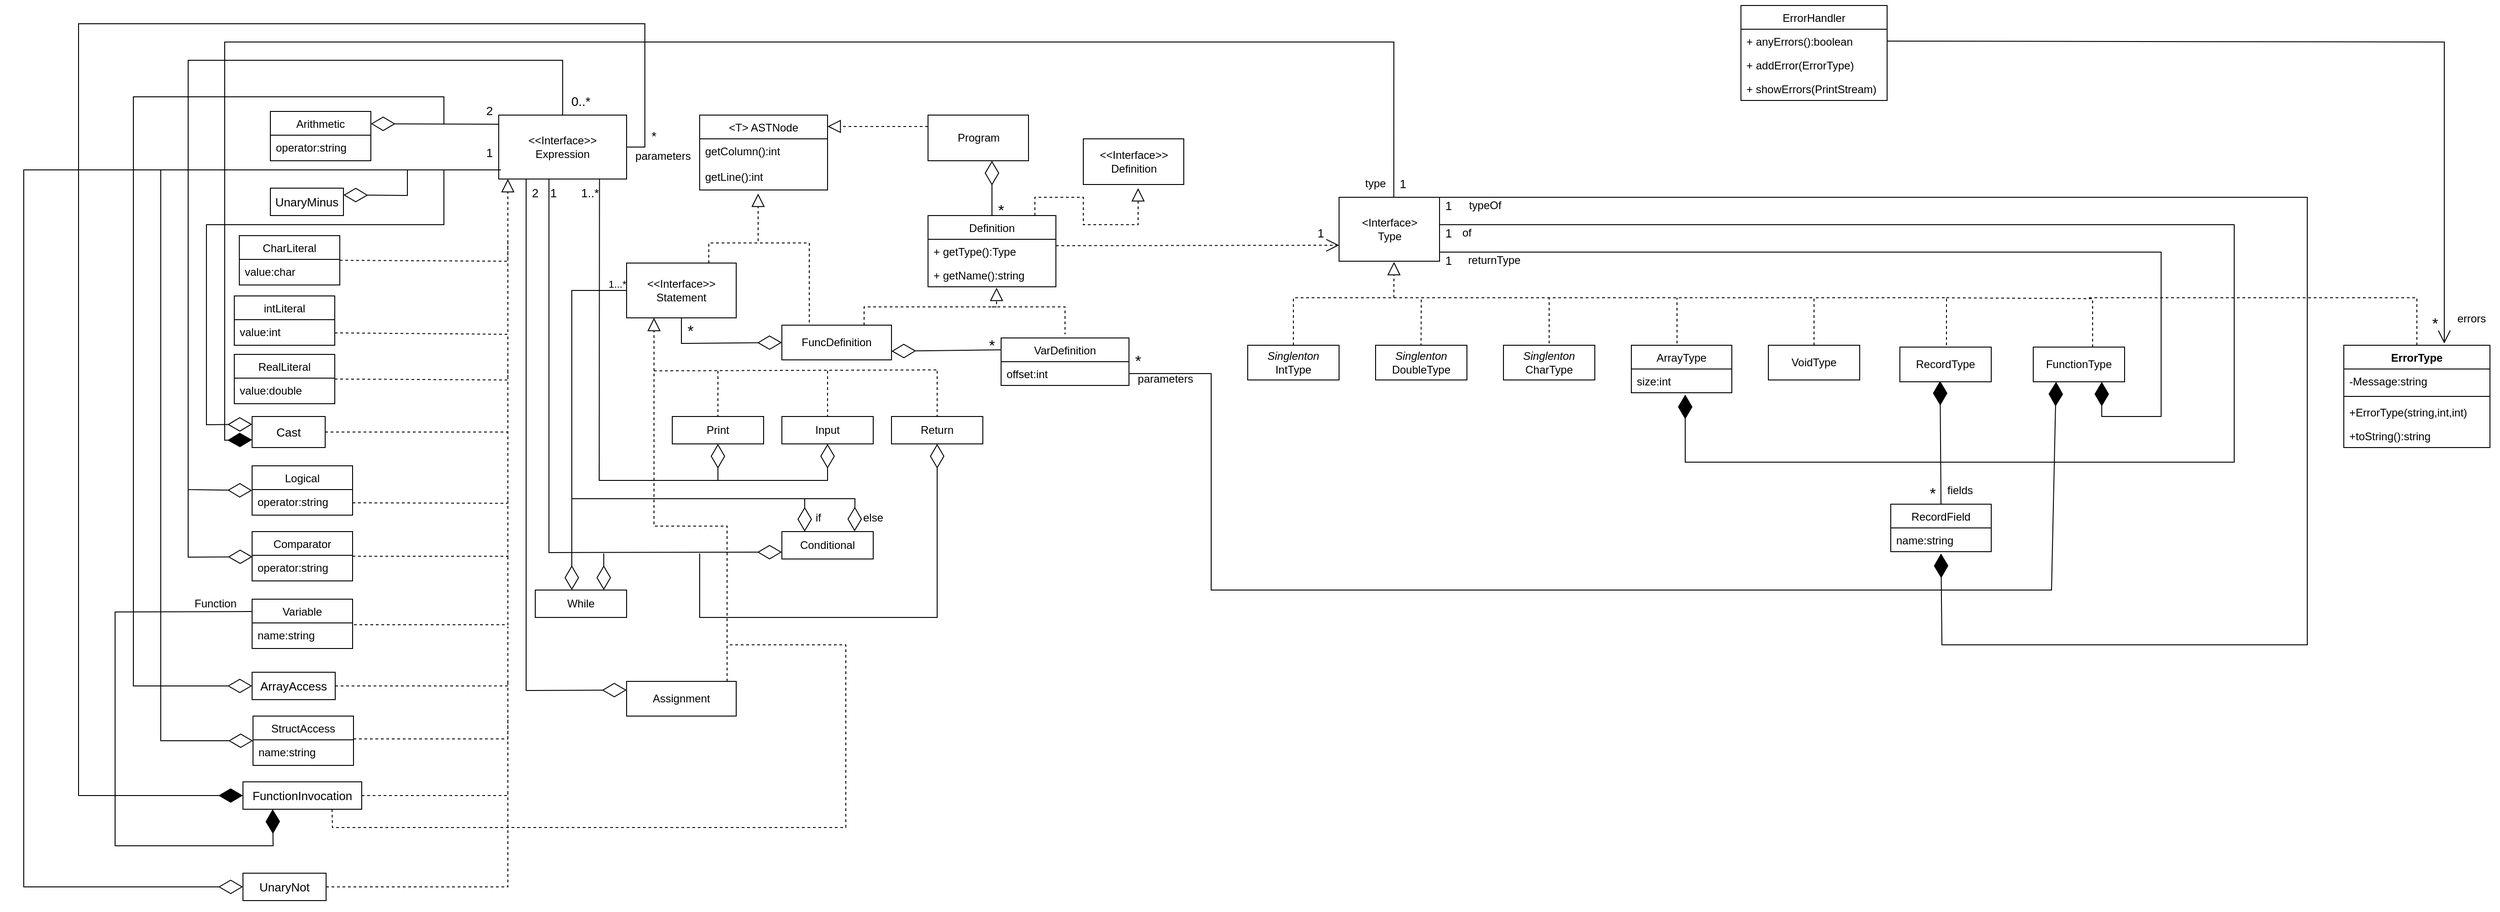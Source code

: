 <mxfile version="21.0.2" type="device"><diagram name="Página-1" id="NYznuCwHWtCbUjqNWpKD"><mxGraphModel dx="1877" dy="1727" grid="1" gridSize="10" guides="1" tooltips="1" connect="1" arrows="1" fold="1" page="1" pageScale="1" pageWidth="827" pageHeight="1169" math="0" shadow="0"><root><mxCell id="0"/><mxCell id="1" parent="0"/><mxCell id="2UWd0R9MiRfLyB3t6blX-1" value="&lt;div&gt;&amp;lt;&amp;lt;Interface&amp;gt;&amp;gt;&lt;/div&gt;&lt;div&gt;Expression&lt;br&gt;&lt;/div&gt;" style="rounded=0;whiteSpace=wrap;html=1;" parent="1" vertex="1"><mxGeometry x="20" y="120" width="140" height="70" as="geometry"/></mxCell><mxCell id="2UWd0R9MiRfLyB3t6blX-8" value="&lt;T&gt; ASTNode" style="swimlane;fontStyle=0;childLayout=stackLayout;horizontal=1;startSize=26;horizontalStack=0;resizeParent=1;resizeParentMax=0;resizeLast=0;collapsible=1;marginBottom=0;" parent="1" vertex="1"><mxGeometry x="240" y="120" width="140" height="82" as="geometry"/></mxCell><mxCell id="2UWd0R9MiRfLyB3t6blX-10" value="getColumn():int&#xA;&#xA;&#xA;" style="text;align=left;verticalAlign=top;spacingLeft=4;spacingRight=4;overflow=hidden;rotatable=0;points=[[0,0.5],[1,0.5]];portConstraint=eastwest;" parent="2UWd0R9MiRfLyB3t6blX-8" vertex="1"><mxGeometry y="26" width="140" height="28" as="geometry"/></mxCell><mxCell id="2UWd0R9MiRfLyB3t6blX-12" value="getLine():int&#xA;&#xA;&#xA;" style="text;align=left;verticalAlign=top;spacingLeft=4;spacingRight=4;overflow=hidden;rotatable=0;points=[[0,0.5],[1,0.5]];portConstraint=eastwest;" parent="2UWd0R9MiRfLyB3t6blX-8" vertex="1"><mxGeometry y="54" width="140" height="28" as="geometry"/></mxCell><mxCell id="2UWd0R9MiRfLyB3t6blX-13" value="Program" style="html=1;" parent="1" vertex="1"><mxGeometry x="490" y="120" width="110" height="50" as="geometry"/></mxCell><mxCell id="2UWd0R9MiRfLyB3t6blX-15" value="" style="endArrow=block;dashed=1;endFill=0;endSize=12;html=1;rounded=0;entryX=1;entryY=0.152;entryDx=0;entryDy=0;exitX=0;exitY=0.25;exitDx=0;exitDy=0;entryPerimeter=0;" parent="1" source="2UWd0R9MiRfLyB3t6blX-13" target="2UWd0R9MiRfLyB3t6blX-8" edge="1"><mxGeometry width="160" relative="1" as="geometry"><mxPoint x="330" y="300" as="sourcePoint"/><mxPoint x="490" y="300" as="targetPoint"/></mxGeometry></mxCell><mxCell id="2UWd0R9MiRfLyB3t6blX-16" value="Definition" style="swimlane;fontStyle=0;childLayout=stackLayout;horizontal=1;startSize=26;horizontalStack=0;resizeParent=1;resizeParentMax=0;resizeLast=0;collapsible=1;marginBottom=0;" parent="1" vertex="1"><mxGeometry x="490" y="230" width="140" height="78" as="geometry"/></mxCell><mxCell id="2UWd0R9MiRfLyB3t6blX-17" value="+ getType():Type" style="text;align=left;verticalAlign=top;spacingLeft=4;spacingRight=4;overflow=hidden;rotatable=0;points=[[0,0.5],[1,0.5]];portConstraint=eastwest;" parent="2UWd0R9MiRfLyB3t6blX-16" vertex="1"><mxGeometry y="26" width="140" height="26" as="geometry"/></mxCell><mxCell id="2UWd0R9MiRfLyB3t6blX-18" value="+ getName():string" style="text;align=left;verticalAlign=top;spacingLeft=4;spacingRight=4;overflow=hidden;rotatable=0;points=[[0,0.5],[1,0.5]];portConstraint=eastwest;" parent="2UWd0R9MiRfLyB3t6blX-16" vertex="1"><mxGeometry y="52" width="140" height="26" as="geometry"/></mxCell><mxCell id="2UWd0R9MiRfLyB3t6blX-20" value="&amp;lt;Interface&amp;gt;&lt;br&gt;Type" style="html=1;" parent="1" vertex="1"><mxGeometry x="940" y="210" width="110" height="70" as="geometry"/></mxCell><mxCell id="2UWd0R9MiRfLyB3t6blX-22" value="" style="endArrow=diamondThin;endFill=0;endSize=24;html=1;rounded=0;exitX=0.5;exitY=0;exitDx=0;exitDy=0;" parent="1" source="2UWd0R9MiRfLyB3t6blX-16" edge="1"><mxGeometry width="160" relative="1" as="geometry"><mxPoint x="330" y="300" as="sourcePoint"/><mxPoint x="560" y="170" as="targetPoint"/></mxGeometry></mxCell><mxCell id="2UWd0R9MiRfLyB3t6blX-23" value="*" style="text;html=1;strokeColor=none;fillColor=none;align=center;verticalAlign=middle;whiteSpace=wrap;rounded=0;fontSize=17;" parent="1" vertex="1"><mxGeometry x="540" y="210" width="60" height="30" as="geometry"/></mxCell><mxCell id="2UWd0R9MiRfLyB3t6blX-24" value="" style="endArrow=open;endSize=12;dashed=1;html=1;rounded=0;fontSize=17;entryX=0;entryY=0.75;entryDx=0;entryDy=0;" parent="1" target="2UWd0R9MiRfLyB3t6blX-20" edge="1"><mxGeometry width="160" relative="1" as="geometry"><mxPoint x="630" y="263" as="sourcePoint"/><mxPoint x="490" y="300" as="targetPoint"/></mxGeometry></mxCell><mxCell id="2UWd0R9MiRfLyB3t6blX-25" value="&lt;font style=&quot;font-size: 13px;&quot;&gt;1&lt;/font&gt;" style="text;html=1;strokeColor=none;fillColor=none;align=center;verticalAlign=middle;whiteSpace=wrap;rounded=0;fontSize=17;" parent="1" vertex="1"><mxGeometry x="890" y="234" width="60" height="30" as="geometry"/></mxCell><mxCell id="2UWd0R9MiRfLyB3t6blX-26" value="&lt;div&gt;&amp;lt;&amp;lt;Interface&amp;gt;&amp;gt;&lt;/div&gt;&lt;div&gt;Statement&lt;br&gt;&lt;/div&gt;" style="rounded=0;whiteSpace=wrap;html=1;" parent="1" vertex="1"><mxGeometry x="160" y="282" width="120" height="60" as="geometry"/></mxCell><mxCell id="2UWd0R9MiRfLyB3t6blX-27" value="FuncDefinition" style="rounded=0;whiteSpace=wrap;html=1;" parent="1" vertex="1"><mxGeometry x="330" y="350" width="120" height="38" as="geometry"/></mxCell><mxCell id="2UWd0R9MiRfLyB3t6blX-28" value="" style="endArrow=block;dashed=1;endFill=0;endSize=12;html=1;rounded=0;entryX=0.457;entryY=1.143;entryDx=0;entryDy=0;entryPerimeter=0;exitX=0.75;exitY=0;exitDx=0;exitDy=0;" parent="1" source="2UWd0R9MiRfLyB3t6blX-26" target="2UWd0R9MiRfLyB3t6blX-12" edge="1"><mxGeometry width="160" relative="1" as="geometry"><mxPoint x="304" y="260" as="sourcePoint"/><mxPoint x="390" y="142.464" as="targetPoint"/><Array as="points"><mxPoint x="250" y="260"/><mxPoint x="304" y="260"/></Array></mxGeometry></mxCell><mxCell id="2UWd0R9MiRfLyB3t6blX-30" value="" style="endArrow=none;dashed=1;html=1;rounded=0;fontSize=13;entryX=0.25;entryY=0;entryDx=0;entryDy=0;" parent="1" target="2UWd0R9MiRfLyB3t6blX-27" edge="1"><mxGeometry width="50" height="50" relative="1" as="geometry"><mxPoint x="300" y="260" as="sourcePoint"/><mxPoint x="440" y="270" as="targetPoint"/><Array as="points"><mxPoint x="360" y="260"/></Array></mxGeometry></mxCell><mxCell id="2UWd0R9MiRfLyB3t6blX-32" value="" style="endArrow=diamondThin;endFill=0;endSize=24;html=1;rounded=0;fontSize=13;entryX=0;entryY=0.5;entryDx=0;entryDy=0;exitX=0.5;exitY=1;exitDx=0;exitDy=0;" parent="1" source="2UWd0R9MiRfLyB3t6blX-26" target="2UWd0R9MiRfLyB3t6blX-27" edge="1"><mxGeometry width="160" relative="1" as="geometry"><mxPoint x="330" y="300" as="sourcePoint"/><mxPoint x="490" y="300" as="targetPoint"/><Array as="points"><mxPoint x="220" y="370"/></Array></mxGeometry></mxCell><mxCell id="2UWd0R9MiRfLyB3t6blX-33" value="*" style="text;html=1;strokeColor=none;fillColor=none;align=center;verticalAlign=middle;whiteSpace=wrap;rounded=0;fontSize=17;" parent="1" vertex="1"><mxGeometry x="200" y="342" width="60" height="30" as="geometry"/></mxCell><mxCell id="2UWd0R9MiRfLyB3t6blX-35" value="" style="endArrow=block;dashed=1;endFill=0;endSize=12;html=1;rounded=0;fontSize=13;exitX=0.75;exitY=0;exitDx=0;exitDy=0;entryX=0.536;entryY=1.038;entryDx=0;entryDy=0;entryPerimeter=0;" parent="1" source="2UWd0R9MiRfLyB3t6blX-27" target="2UWd0R9MiRfLyB3t6blX-18" edge="1"><mxGeometry width="160" relative="1" as="geometry"><mxPoint x="330" y="300" as="sourcePoint"/><mxPoint x="550" y="320" as="targetPoint"/><Array as="points"><mxPoint x="420" y="330"/><mxPoint x="565" y="330"/></Array></mxGeometry></mxCell><mxCell id="2UWd0R9MiRfLyB3t6blX-40" value="" style="endArrow=none;dashed=1;html=1;rounded=0;fontSize=13;entryX=0.5;entryY=0;entryDx=0;entryDy=0;" parent="1" edge="1"><mxGeometry width="50" height="50" relative="1" as="geometry"><mxPoint x="560" y="330" as="sourcePoint"/><mxPoint x="640" y="360" as="targetPoint"/><Array as="points"><mxPoint x="640" y="330"/></Array></mxGeometry></mxCell><mxCell id="2UWd0R9MiRfLyB3t6blX-41" value="&lt;div&gt;Assignment&lt;/div&gt;" style="rounded=0;whiteSpace=wrap;html=1;" parent="1" vertex="1"><mxGeometry x="160" y="740" width="120" height="38" as="geometry"/></mxCell><mxCell id="2UWd0R9MiRfLyB3t6blX-42" value="" style="endArrow=diamondThin;endFill=0;endSize=24;html=1;rounded=0;fontSize=13;entryX=0;entryY=0.25;entryDx=0;entryDy=0;exitX=0;exitY=0;exitDx=0;exitDy=0;" parent="1" source="nMUlGTiB2CHpz4Iuv25U-42" target="2UWd0R9MiRfLyB3t6blX-41" edge="1"><mxGeometry width="160" relative="1" as="geometry"><mxPoint x="230" y="352" as="sourcePoint"/><mxPoint x="340" y="379" as="targetPoint"/><Array as="points"><mxPoint x="50" y="750"/></Array></mxGeometry></mxCell><mxCell id="2UWd0R9MiRfLyB3t6blX-44" value="2" style="text;html=1;strokeColor=none;fillColor=none;align=center;verticalAlign=middle;whiteSpace=wrap;rounded=0;fontSize=13;" parent="1" vertex="1"><mxGeometry x="30" y="190" width="60" height="30" as="geometry"/></mxCell><mxCell id="2UWd0R9MiRfLyB3t6blX-45" value="" style="endArrow=block;dashed=1;endFill=0;endSize=12;html=1;rounded=0;fontSize=13;entryX=0.25;entryY=1;entryDx=0;entryDy=0;" parent="1" target="2UWd0R9MiRfLyB3t6blX-26" edge="1"><mxGeometry width="160" relative="1" as="geometry"><mxPoint x="270" y="740" as="sourcePoint"/><mxPoint x="490" y="300" as="targetPoint"/><Array as="points"><mxPoint x="270" y="680"/><mxPoint x="270" y="570"/><mxPoint x="190" y="570"/></Array></mxGeometry></mxCell><mxCell id="2UWd0R9MiRfLyB3t6blX-46" value="" style="endArrow=none;dashed=1;html=1;rounded=0;fontSize=13;" parent="1" edge="1"><mxGeometry width="50" height="50" relative="1" as="geometry"><mxPoint x="190" y="400" as="sourcePoint"/><mxPoint x="500" y="399" as="targetPoint"/></mxGeometry></mxCell><mxCell id="2UWd0R9MiRfLyB3t6blX-47" value="UnaryMinus" style="rounded=0;whiteSpace=wrap;html=1;fontSize=13;" parent="1" vertex="1"><mxGeometry x="-230" y="200" width="80" height="30" as="geometry"/></mxCell><mxCell id="2UWd0R9MiRfLyB3t6blX-48" value="Cast" style="rounded=0;whiteSpace=wrap;html=1;fontSize=13;" parent="1" vertex="1"><mxGeometry x="-250" y="450" width="80" height="34" as="geometry"/></mxCell><mxCell id="2UWd0R9MiRfLyB3t6blX-59" value="Arithmetic" style="swimlane;fontStyle=0;childLayout=stackLayout;horizontal=1;startSize=26;horizontalStack=0;resizeParent=1;resizeParentMax=0;resizeLast=0;collapsible=1;marginBottom=0;" parent="1" vertex="1"><mxGeometry x="-230" y="116" width="110" height="54" as="geometry"/></mxCell><mxCell id="2UWd0R9MiRfLyB3t6blX-60" value="operator:string" style="text;align=left;verticalAlign=top;spacingLeft=4;spacingRight=4;overflow=hidden;rotatable=0;points=[[0,0.5],[1,0.5]];portConstraint=eastwest;" parent="2UWd0R9MiRfLyB3t6blX-59" vertex="1"><mxGeometry y="26" width="110" height="28" as="geometry"/></mxCell><mxCell id="2UWd0R9MiRfLyB3t6blX-62" value="" style="endArrow=diamondThin;endFill=0;endSize=24;html=1;rounded=0;fontSize=13;entryX=1;entryY=0.25;entryDx=0;entryDy=0;" parent="1" target="2UWd0R9MiRfLyB3t6blX-59" edge="1"><mxGeometry width="160" relative="1" as="geometry"><mxPoint x="20" y="130" as="sourcePoint"/><mxPoint x="-100" y="130" as="targetPoint"/></mxGeometry></mxCell><mxCell id="2UWd0R9MiRfLyB3t6blX-63" value="2" style="text;html=1;strokeColor=none;fillColor=none;align=center;verticalAlign=middle;whiteSpace=wrap;rounded=0;fontSize=13;" parent="1" vertex="1"><mxGeometry x="-20" y="100" width="60" height="30" as="geometry"/></mxCell><mxCell id="2UWd0R9MiRfLyB3t6blX-64" value="" style="endArrow=diamondThin;endFill=0;endSize=24;html=1;rounded=0;fontSize=13;entryX=1;entryY=0.25;entryDx=0;entryDy=0;exitX=0.017;exitY=0.857;exitDx=0;exitDy=0;exitPerimeter=0;" parent="1" source="2UWd0R9MiRfLyB3t6blX-1" target="2UWd0R9MiRfLyB3t6blX-47" edge="1"><mxGeometry width="160" relative="1" as="geometry"><mxPoint x="20" y="170" as="sourcePoint"/><mxPoint x="-140" y="190" as="targetPoint"/><Array as="points"><mxPoint x="-30" y="180"/><mxPoint x="-80" y="180"/><mxPoint x="-80" y="208"/></Array></mxGeometry></mxCell><mxCell id="2UWd0R9MiRfLyB3t6blX-65" value="1" style="text;html=1;strokeColor=none;fillColor=none;align=center;verticalAlign=middle;whiteSpace=wrap;rounded=0;fontSize=13;" parent="1" vertex="1"><mxGeometry x="-20" y="146" width="60" height="30" as="geometry"/></mxCell><mxCell id="2UWd0R9MiRfLyB3t6blX-71" value="" style="endArrow=block;dashed=1;endFill=0;endSize=12;html=1;rounded=0;fontSize=13;entryX=0;entryY=0;entryDx=0;entryDy=0;exitX=1;exitY=0.5;exitDx=0;exitDy=0;" parent="1" source="V8tE0jP70gdgCO8X672E-8" target="2UWd0R9MiRfLyB3t6blX-44" edge="1"><mxGeometry width="160" relative="1" as="geometry"><mxPoint x="-155" y="261.5" as="sourcePoint"/><mxPoint x="240" y="340" as="targetPoint"/><Array as="points"><mxPoint x="30" y="280"/></Array></mxGeometry></mxCell><mxCell id="2UWd0R9MiRfLyB3t6blX-72" value="" style="endArrow=none;dashed=1;html=1;rounded=0;fontSize=13;" parent="1" source="V8tE0jP70gdgCO8X672E-11" edge="1"><mxGeometry width="50" height="50" relative="1" as="geometry"><mxPoint x="-154" y="323" as="sourcePoint"/><mxPoint x="30" y="260" as="targetPoint"/><Array as="points"><mxPoint x="30" y="360"/></Array></mxGeometry></mxCell><mxCell id="2UWd0R9MiRfLyB3t6blX-73" value="" style="endArrow=none;dashed=1;html=1;rounded=0;fontSize=13;exitX=1;exitY=0.5;exitDx=0;exitDy=0;" parent="1" source="V8tE0jP70gdgCO8X672E-12" edge="1"><mxGeometry width="50" height="50" relative="1" as="geometry"><mxPoint x="-150" y="375" as="sourcePoint"/><mxPoint x="30" y="360" as="targetPoint"/><Array as="points"><mxPoint x="30" y="410"/></Array></mxGeometry></mxCell><mxCell id="2UWd0R9MiRfLyB3t6blX-74" value="" style="endArrow=none;dashed=1;html=1;rounded=0;fontSize=13;exitX=1;exitY=0.5;exitDx=0;exitDy=0;" parent="1" source="2UWd0R9MiRfLyB3t6blX-48" edge="1"><mxGeometry width="50" height="50" relative="1" as="geometry"><mxPoint x="-135" y="343" as="sourcePoint"/><mxPoint x="30" y="400" as="targetPoint"/><Array as="points"><mxPoint x="30" y="467"/></Array></mxGeometry></mxCell><mxCell id="5au-OSd6G3MzPt95XfjI-12" value="" style="endArrow=none;dashed=1;html=1;rounded=0;fontSize=13;exitX=1;exitY=0.5;exitDx=0;exitDy=0;" parent="1" source="nMUlGTiB2CHpz4Iuv25U-9" edge="1"><mxGeometry width="50" height="50" relative="1" as="geometry"><mxPoint x="-149" y="525" as="sourcePoint"/><mxPoint x="30" y="540" as="targetPoint"/><Array as="points"><mxPoint x="30" y="603"/></Array></mxGeometry></mxCell><mxCell id="5au-OSd6G3MzPt95XfjI-16" value="" style="endArrow=block;dashed=1;endFill=0;endSize=12;html=1;rounded=0;entryX=0.547;entryY=1.011;entryDx=0;entryDy=0;exitX=0.5;exitY=0;exitDx=0;exitDy=0;entryPerimeter=0;" parent="1" target="2UWd0R9MiRfLyB3t6blX-20" edge="1"><mxGeometry width="160" relative="1" as="geometry"><mxPoint x="890" y="372" as="sourcePoint"/><mxPoint x="1140" y="370" as="targetPoint"/><Array as="points"><mxPoint x="890" y="320"/><mxPoint x="1000" y="320"/></Array></mxGeometry></mxCell><mxCell id="5au-OSd6G3MzPt95XfjI-17" value="" style="endArrow=none;dashed=1;html=1;rounded=0;exitX=0.452;exitY=0.018;exitDx=0;exitDy=0;exitPerimeter=0;" parent="1" edge="1"><mxGeometry width="50" height="50" relative="1" as="geometry"><mxPoint x="1029.72" y="372.936" as="sourcePoint"/><mxPoint x="1030" y="320" as="targetPoint"/></mxGeometry></mxCell><mxCell id="5au-OSd6G3MzPt95XfjI-19" value="" style="endArrow=none;dashed=1;html=1;rounded=0;" parent="1" edge="1"><mxGeometry width="50" height="50" relative="1" as="geometry"><mxPoint x="1000" y="320" as="sourcePoint"/><mxPoint x="1330" y="320" as="targetPoint"/></mxGeometry></mxCell><mxCell id="5au-OSd6G3MzPt95XfjI-20" value="" style="endArrow=none;dashed=1;html=1;rounded=0;" parent="1" edge="1"><mxGeometry width="50" height="50" relative="1" as="geometry"><mxPoint x="1170" y="370" as="sourcePoint"/><mxPoint x="1170" y="320" as="targetPoint"/></mxGeometry></mxCell><mxCell id="5au-OSd6G3MzPt95XfjI-21" value="" style="endArrow=none;dashed=1;html=1;rounded=0;" parent="1" edge="1"><mxGeometry width="50" height="50" relative="1" as="geometry"><mxPoint x="1310" y="370" as="sourcePoint"/><mxPoint x="1310" y="320" as="targetPoint"/></mxGeometry></mxCell><mxCell id="5au-OSd6G3MzPt95XfjI-22" value="ArrayType" style="swimlane;fontStyle=0;childLayout=stackLayout;horizontal=1;startSize=26;fillColor=none;horizontalStack=0;resizeParent=1;resizeParentMax=0;resizeLast=0;collapsible=1;marginBottom=0;" parent="1" vertex="1"><mxGeometry x="1260" y="372" width="110" height="52" as="geometry"/></mxCell><mxCell id="5au-OSd6G3MzPt95XfjI-23" value="size:int" style="text;strokeColor=none;fillColor=none;align=left;verticalAlign=top;spacingLeft=4;spacingRight=4;overflow=hidden;rotatable=0;points=[[0,0.5],[1,0.5]];portConstraint=eastwest;" parent="5au-OSd6G3MzPt95XfjI-22" vertex="1"><mxGeometry y="26" width="110" height="26" as="geometry"/></mxCell><mxCell id="5au-OSd6G3MzPt95XfjI-26" value="Conditional" style="rounded=0;whiteSpace=wrap;html=1;" parent="1" vertex="1"><mxGeometry x="330" y="576" width="100" height="30" as="geometry"/></mxCell><mxCell id="5au-OSd6G3MzPt95XfjI-28" value="Input" style="rounded=0;whiteSpace=wrap;html=1;" parent="1" vertex="1"><mxGeometry x="330" y="450" width="100" height="30" as="geometry"/></mxCell><mxCell id="5au-OSd6G3MzPt95XfjI-30" value="While" style="rounded=0;whiteSpace=wrap;html=1;" parent="1" vertex="1"><mxGeometry x="60" y="640" width="100" height="30" as="geometry"/></mxCell><mxCell id="5au-OSd6G3MzPt95XfjI-31" value="Return" style="rounded=0;whiteSpace=wrap;html=1;" parent="1" vertex="1"><mxGeometry x="450" y="450" width="100" height="30" as="geometry"/></mxCell><mxCell id="5au-OSd6G3MzPt95XfjI-33" value="" style="endArrow=none;dashed=1;html=1;rounded=0;entryX=0.5;entryY=0;entryDx=0;entryDy=0;" parent="1" target="5au-OSd6G3MzPt95XfjI-41" edge="1"><mxGeometry width="50" height="50" relative="1" as="geometry"><mxPoint x="260" y="400" as="sourcePoint"/><mxPoint x="250" y="410" as="targetPoint"/></mxGeometry></mxCell><mxCell id="5au-OSd6G3MzPt95XfjI-34" value="" style="endArrow=none;dashed=1;html=1;rounded=0;" parent="1" target="5au-OSd6G3MzPt95XfjI-28" edge="1"><mxGeometry width="50" height="50" relative="1" as="geometry"><mxPoint x="380" y="400" as="sourcePoint"/><mxPoint x="390" y="450" as="targetPoint"/></mxGeometry></mxCell><mxCell id="5au-OSd6G3MzPt95XfjI-38" value="" style="endArrow=none;dashed=1;html=1;rounded=0;entryX=0.5;entryY=0;entryDx=0;entryDy=0;" parent="1" target="5au-OSd6G3MzPt95XfjI-31" edge="1"><mxGeometry width="50" height="50" relative="1" as="geometry"><mxPoint x="500" y="400" as="sourcePoint"/><mxPoint x="320" y="550" as="targetPoint"/></mxGeometry></mxCell><mxCell id="5au-OSd6G3MzPt95XfjI-41" value="Print" style="rounded=0;whiteSpace=wrap;html=1;" parent="1" vertex="1"><mxGeometry x="210" y="450" width="100" height="30" as="geometry"/></mxCell><mxCell id="5au-OSd6G3MzPt95XfjI-42" value="" style="endArrow=diamondThin;endFill=0;endSize=24;html=1;rounded=0;entryX=0.4;entryY=0;entryDx=0;entryDy=0;exitX=0;exitY=0.5;exitDx=0;exitDy=0;entryPerimeter=0;" parent="1" source="2UWd0R9MiRfLyB3t6blX-26" target="5au-OSd6G3MzPt95XfjI-30" edge="1"><mxGeometry width="160" relative="1" as="geometry"><mxPoint x="100" y="330" as="sourcePoint"/><mxPoint x="470" y="550" as="targetPoint"/><Array as="points"><mxPoint x="100" y="312"/></Array></mxGeometry></mxCell><mxCell id="5au-OSd6G3MzPt95XfjI-44" value="" style="endArrow=diamondThin;endFill=0;endSize=24;html=1;rounded=0;entryX=0.25;entryY=0;entryDx=0;entryDy=0;" parent="1" target="5au-OSd6G3MzPt95XfjI-26" edge="1"><mxGeometry width="160" relative="1" as="geometry"><mxPoint x="100" y="576" as="sourcePoint"/><mxPoint x="470" y="490" as="targetPoint"/><Array as="points"><mxPoint x="100" y="540"/><mxPoint x="355" y="540"/></Array></mxGeometry></mxCell><mxCell id="5au-OSd6G3MzPt95XfjI-45" value="1...*" style="text;html=1;strokeColor=none;fillColor=none;align=center;verticalAlign=middle;whiteSpace=wrap;rounded=0;fontSize=11;" parent="1" vertex="1"><mxGeometry x="120" y="290" width="60" height="30" as="geometry"/></mxCell><mxCell id="nMUlGTiB2CHpz4Iuv25U-2" value="Variable" style="swimlane;fontStyle=0;childLayout=stackLayout;horizontal=1;startSize=26;horizontalStack=0;resizeParent=1;resizeParentMax=0;resizeLast=0;collapsible=1;marginBottom=0;" parent="1" vertex="1"><mxGeometry x="-250" y="650" width="110" height="54" as="geometry"/></mxCell><mxCell id="nMUlGTiB2CHpz4Iuv25U-3" value="name:string" style="text;align=left;verticalAlign=top;spacingLeft=4;spacingRight=4;overflow=hidden;rotatable=0;points=[[0,0.5],[1,0.5]];portConstraint=eastwest;" parent="nMUlGTiB2CHpz4Iuv25U-2" vertex="1"><mxGeometry y="26" width="110" height="28" as="geometry"/></mxCell><mxCell id="nMUlGTiB2CHpz4Iuv25U-5" value="" style="endArrow=none;dashed=1;html=1;rounded=0;fontSize=13;exitX=1.014;exitY=0.071;exitDx=0;exitDy=0;exitPerimeter=0;" parent="1" source="nMUlGTiB2CHpz4Iuv25U-3" edge="1"><mxGeometry width="50" height="50" relative="1" as="geometry"><mxPoint x="-139" y="535" as="sourcePoint"/><mxPoint x="30" y="600" as="targetPoint"/><Array as="points"><mxPoint x="30" y="678"/></Array></mxGeometry></mxCell><mxCell id="nMUlGTiB2CHpz4Iuv25U-8" value="ArrayAccess" style="rounded=0;whiteSpace=wrap;html=1;fontSize=13;" parent="1" vertex="1"><mxGeometry x="-250" y="730" width="91" height="30" as="geometry"/></mxCell><mxCell id="nMUlGTiB2CHpz4Iuv25U-9" value="Comparator" style="swimlane;fontStyle=0;childLayout=stackLayout;horizontal=1;startSize=26;horizontalStack=0;resizeParent=1;resizeParentMax=0;resizeLast=0;collapsible=1;marginBottom=0;" parent="1" vertex="1"><mxGeometry x="-250" y="576" width="110" height="54" as="geometry"/></mxCell><mxCell id="nMUlGTiB2CHpz4Iuv25U-10" value="operator:string" style="text;align=left;verticalAlign=top;spacingLeft=4;spacingRight=4;overflow=hidden;rotatable=0;points=[[0,0.5],[1,0.5]];portConstraint=eastwest;" parent="nMUlGTiB2CHpz4Iuv25U-9" vertex="1"><mxGeometry y="26" width="110" height="28" as="geometry"/></mxCell><mxCell id="nMUlGTiB2CHpz4Iuv25U-11" value="Logical" style="swimlane;fontStyle=0;childLayout=stackLayout;horizontal=1;startSize=26;horizontalStack=0;resizeParent=1;resizeParentMax=0;resizeLast=0;collapsible=1;marginBottom=0;" parent="1" vertex="1"><mxGeometry x="-250" y="504" width="110" height="54" as="geometry"/></mxCell><mxCell id="nMUlGTiB2CHpz4Iuv25U-12" value="operator:string" style="text;align=left;verticalAlign=top;spacingLeft=4;spacingRight=4;overflow=hidden;rotatable=0;points=[[0,0.5],[1,0.5]];portConstraint=eastwest;" parent="nMUlGTiB2CHpz4Iuv25U-11" vertex="1"><mxGeometry y="26" width="110" height="28" as="geometry"/></mxCell><mxCell id="nMUlGTiB2CHpz4Iuv25U-15" value="0..*" style="text;html=1;strokeColor=none;fillColor=none;align=center;verticalAlign=middle;whiteSpace=wrap;rounded=0;fontSize=14;" parent="1" vertex="1"><mxGeometry x="80" y="90" width="60" height="30" as="geometry"/></mxCell><mxCell id="nMUlGTiB2CHpz4Iuv25U-18" value="" style="endArrow=diamondThin;endFill=0;endSize=24;html=1;rounded=0;fontSize=14;entryX=0;entryY=0.5;entryDx=0;entryDy=0;" parent="1" target="nMUlGTiB2CHpz4Iuv25U-8" edge="1"><mxGeometry width="160" relative="1" as="geometry"><mxPoint x="-40" y="130" as="sourcePoint"/><mxPoint x="310" y="390" as="targetPoint"/><Array as="points"><mxPoint x="-40" y="100"/><mxPoint x="-380" y="100"/><mxPoint x="-380" y="745"/></Array></mxGeometry></mxCell><mxCell id="nMUlGTiB2CHpz4Iuv25U-19" value="StructAccess" style="swimlane;fontStyle=0;childLayout=stackLayout;horizontal=1;startSize=26;horizontalStack=0;resizeParent=1;resizeParentMax=0;resizeLast=0;collapsible=1;marginBottom=0;" parent="1" vertex="1"><mxGeometry x="-249" y="778" width="110" height="54" as="geometry"/></mxCell><mxCell id="nMUlGTiB2CHpz4Iuv25U-20" value="name:string" style="text;align=left;verticalAlign=top;spacingLeft=4;spacingRight=4;overflow=hidden;rotatable=0;points=[[0,0.5],[1,0.5]];portConstraint=eastwest;" parent="nMUlGTiB2CHpz4Iuv25U-19" vertex="1"><mxGeometry y="26" width="110" height="28" as="geometry"/></mxCell><mxCell id="nMUlGTiB2CHpz4Iuv25U-21" value="" style="endArrow=diamondThin;endFill=0;endSize=24;html=1;rounded=0;fontSize=14;entryX=0;entryY=0.5;entryDx=0;entryDy=0;" parent="1" target="nMUlGTiB2CHpz4Iuv25U-19" edge="1"><mxGeometry width="160" relative="1" as="geometry"><mxPoint x="-80" y="180" as="sourcePoint"/><mxPoint x="310" y="390" as="targetPoint"/><Array as="points"><mxPoint x="-350" y="180"/><mxPoint x="-350" y="805"/></Array></mxGeometry></mxCell><mxCell id="nMUlGTiB2CHpz4Iuv25U-23" value="" style="endArrow=none;dashed=1;html=1;rounded=0;fontSize=14;exitX=1;exitY=0.5;exitDx=0;exitDy=0;" parent="1" source="nMUlGTiB2CHpz4Iuv25U-8" edge="1"><mxGeometry width="50" height="50" relative="1" as="geometry"><mxPoint x="210" y="410" as="sourcePoint"/><mxPoint x="30" y="680" as="targetPoint"/><Array as="points"><mxPoint x="30" y="745"/></Array></mxGeometry></mxCell><mxCell id="nMUlGTiB2CHpz4Iuv25U-24" value="" style="endArrow=none;dashed=1;html=1;rounded=0;fontSize=14;exitX=1;exitY=-0.036;exitDx=0;exitDy=0;exitPerimeter=0;" parent="1" source="nMUlGTiB2CHpz4Iuv25U-20" edge="1"><mxGeometry width="50" height="50" relative="1" as="geometry"><mxPoint x="210" y="410" as="sourcePoint"/><mxPoint x="30" y="740" as="targetPoint"/><Array as="points"><mxPoint x="30" y="803"/></Array></mxGeometry></mxCell><mxCell id="nMUlGTiB2CHpz4Iuv25U-26" value="FunctionInvocation" style="rounded=0;whiteSpace=wrap;html=1;fontSize=13;" parent="1" vertex="1"><mxGeometry x="-260" y="850" width="130" height="30" as="geometry"/></mxCell><mxCell id="nMUlGTiB2CHpz4Iuv25U-27" value="" style="endArrow=diamondThin;endFill=1;endSize=24;html=1;rounded=0;fontSize=14;entryX=0;entryY=0.5;entryDx=0;entryDy=0;exitX=1;exitY=0.5;exitDx=0;exitDy=0;" parent="1" source="2UWd0R9MiRfLyB3t6blX-1" target="nMUlGTiB2CHpz4Iuv25U-26" edge="1"><mxGeometry width="160" relative="1" as="geometry"><mxPoint x="150" y="640" as="sourcePoint"/><mxPoint x="310" y="640" as="targetPoint"/><Array as="points"><mxPoint x="180" y="155"/><mxPoint x="180" y="20"/><mxPoint x="-440" y="20"/><mxPoint x="-440" y="865"/></Array></mxGeometry></mxCell><mxCell id="nMUlGTiB2CHpz4Iuv25U-28" value="" style="endArrow=diamondThin;endFill=1;endSize=24;html=1;rounded=0;fontSize=14;entryX=0.25;entryY=1;entryDx=0;entryDy=0;exitX=0;exitY=0.25;exitDx=0;exitDy=0;" parent="1" source="nMUlGTiB2CHpz4Iuv25U-2" target="nMUlGTiB2CHpz4Iuv25U-26" edge="1"><mxGeometry width="160" relative="1" as="geometry"><mxPoint x="150" y="520" as="sourcePoint"/><mxPoint x="310" y="520" as="targetPoint"/><Array as="points"><mxPoint x="-400" y="664"/><mxPoint x="-400" y="920"/><mxPoint x="-227" y="920"/></Array></mxGeometry></mxCell><mxCell id="nMUlGTiB2CHpz4Iuv25U-29" value="Function" style="text;html=1;strokeColor=none;fillColor=none;align=center;verticalAlign=middle;whiteSpace=wrap;rounded=0;fontSize=12;" parent="1" vertex="1"><mxGeometry x="-320" y="640" width="60" height="30" as="geometry"/></mxCell><mxCell id="nMUlGTiB2CHpz4Iuv25U-30" value="" style="endArrow=diamondThin;endFill=1;endSize=24;html=1;rounded=0;fontSize=12;entryX=0;entryY=0.75;entryDx=0;entryDy=0;exitX=0.545;exitY=0;exitDx=0;exitDy=0;exitPerimeter=0;" parent="1" source="2UWd0R9MiRfLyB3t6blX-20" target="2UWd0R9MiRfLyB3t6blX-48" edge="1"><mxGeometry width="160" relative="1" as="geometry"><mxPoint x="1000" y="220" as="sourcePoint"/><mxPoint x="310" y="270" as="targetPoint"/><Array as="points"><mxPoint x="1000" y="40"/><mxPoint x="-280" y="40"/><mxPoint x="-280" y="476"/></Array></mxGeometry></mxCell><mxCell id="nMUlGTiB2CHpz4Iuv25U-31" value="type" style="text;html=1;strokeColor=none;fillColor=none;align=center;verticalAlign=middle;whiteSpace=wrap;rounded=0;fontSize=12;" parent="1" vertex="1"><mxGeometry x="950" y="180" width="60" height="30" as="geometry"/></mxCell><mxCell id="nMUlGTiB2CHpz4Iuv25U-32" value="parameters" style="text;html=1;strokeColor=none;fillColor=none;align=center;verticalAlign=middle;whiteSpace=wrap;rounded=0;fontSize=12;" parent="1" vertex="1"><mxGeometry x="170" y="150" width="60" height="30" as="geometry"/></mxCell><mxCell id="nMUlGTiB2CHpz4Iuv25U-34" style="edgeStyle=orthogonalEdgeStyle;rounded=0;orthogonalLoop=1;jettySize=auto;html=1;exitX=0.5;exitY=1;exitDx=0;exitDy=0;fontSize=12;" parent="1" source="5au-OSd6G3MzPt95XfjI-26" target="5au-OSd6G3MzPt95XfjI-26" edge="1"><mxGeometry relative="1" as="geometry"/></mxCell><mxCell id="nMUlGTiB2CHpz4Iuv25U-36" value="" style="endArrow=diamondThin;endFill=0;endSize=24;html=1;rounded=0;fontSize=12;entryX=0.5;entryY=1;entryDx=0;entryDy=0;exitX=0.672;exitY=-0.011;exitDx=0;exitDy=0;exitPerimeter=0;" parent="1" source="nMUlGTiB2CHpz4Iuv25U-39" target="5au-OSd6G3MzPt95XfjI-41" edge="1"><mxGeometry width="160" relative="1" as="geometry"><mxPoint x="300" y="530" as="sourcePoint"/><mxPoint x="460" y="530" as="targetPoint"/><Array as="points"><mxPoint x="130" y="520"/><mxPoint x="260" y="520"/></Array></mxGeometry></mxCell><mxCell id="nMUlGTiB2CHpz4Iuv25U-37" value="" style="endArrow=diamondThin;endFill=0;endSize=24;html=1;rounded=0;fontSize=12;entryX=0.5;entryY=1;entryDx=0;entryDy=0;" parent="1" target="5au-OSd6G3MzPt95XfjI-28" edge="1"><mxGeometry width="160" relative="1" as="geometry"><mxPoint x="260" y="520" as="sourcePoint"/><mxPoint x="460" y="530" as="targetPoint"/><Array as="points"><mxPoint x="380" y="520"/></Array></mxGeometry></mxCell><mxCell id="nMUlGTiB2CHpz4Iuv25U-38" value="" style="endArrow=diamondThin;endFill=0;endSize=24;html=1;rounded=0;fontSize=12;entryX=0.5;entryY=1;entryDx=0;entryDy=0;" parent="1" target="5au-OSd6G3MzPt95XfjI-31" edge="1"><mxGeometry width="160" relative="1" as="geometry"><mxPoint x="240" y="600" as="sourcePoint"/><mxPoint x="460" y="530" as="targetPoint"/><Array as="points"><mxPoint x="240" y="670"/><mxPoint x="500" y="670"/></Array></mxGeometry></mxCell><mxCell id="nMUlGTiB2CHpz4Iuv25U-39" value="1..*" style="text;html=1;strokeColor=none;fillColor=none;align=center;verticalAlign=middle;whiteSpace=wrap;rounded=0;fontSize=13;" parent="1" vertex="1"><mxGeometry x="90" y="190" width="60" height="30" as="geometry"/></mxCell><mxCell id="nMUlGTiB2CHpz4Iuv25U-40" value="" style="endArrow=diamondThin;endFill=0;endSize=24;html=1;rounded=0;fontSize=12;entryX=0;entryY=0.75;entryDx=0;entryDy=0;exitX=0.75;exitY=0;exitDx=0;exitDy=0;" parent="1" source="2UWd0R9MiRfLyB3t6blX-44" target="5au-OSd6G3MzPt95XfjI-26" edge="1"><mxGeometry width="160" relative="1" as="geometry"><mxPoint x="110" y="470" as="sourcePoint"/><mxPoint x="270" y="470" as="targetPoint"/><Array as="points"><mxPoint x="75" y="599"/></Array></mxGeometry></mxCell><mxCell id="nMUlGTiB2CHpz4Iuv25U-42" value="1" style="text;html=1;strokeColor=none;fillColor=none;align=center;verticalAlign=middle;whiteSpace=wrap;rounded=0;fontSize=13;" parent="1" vertex="1"><mxGeometry x="50" y="190" width="60" height="30" as="geometry"/></mxCell><mxCell id="nMUlGTiB2CHpz4Iuv25U-43" value="" style="endArrow=diamondThin;endFill=0;endSize=24;html=1;rounded=0;fontSize=12;entryX=0.796;entryY=-0.007;entryDx=0;entryDy=0;entryPerimeter=0;" parent="1" target="5au-OSd6G3MzPt95XfjI-26" edge="1"><mxGeometry width="160" relative="1" as="geometry"><mxPoint x="350" y="540" as="sourcePoint"/><mxPoint x="270" y="470" as="targetPoint"/><Array as="points"><mxPoint x="410" y="540"/></Array></mxGeometry></mxCell><mxCell id="nMUlGTiB2CHpz4Iuv25U-44" value="else" style="text;html=1;strokeColor=none;fillColor=none;align=center;verticalAlign=middle;whiteSpace=wrap;rounded=0;fontSize=12;" parent="1" vertex="1"><mxGeometry x="400" y="546" width="60" height="30" as="geometry"/></mxCell><mxCell id="nMUlGTiB2CHpz4Iuv25U-45" value="if" style="text;html=1;strokeColor=none;fillColor=none;align=center;verticalAlign=middle;whiteSpace=wrap;rounded=0;fontSize=12;" parent="1" vertex="1"><mxGeometry x="340" y="546" width="60" height="30" as="geometry"/></mxCell><mxCell id="nMUlGTiB2CHpz4Iuv25U-46" value="" style="endArrow=diamondThin;endFill=0;endSize=24;html=1;rounded=0;fontSize=12;entryX=0.75;entryY=0;entryDx=0;entryDy=0;" parent="1" target="5au-OSd6G3MzPt95XfjI-30" edge="1"><mxGeometry width="160" relative="1" as="geometry"><mxPoint x="135" y="600" as="sourcePoint"/><mxPoint x="150" y="420" as="targetPoint"/></mxGeometry></mxCell><mxCell id="nMUlGTiB2CHpz4Iuv25U-47" value="&lt;i&gt;Singlenton&lt;/i&gt;&lt;br&gt;IntType" style="rounded=0;whiteSpace=wrap;html=1;" parent="1" vertex="1"><mxGeometry x="840" y="372" width="100" height="38" as="geometry"/></mxCell><mxCell id="nMUlGTiB2CHpz4Iuv25U-48" value="&lt;i&gt;Singlenton&lt;/i&gt;&lt;br&gt;DoubleType" style="rounded=0;whiteSpace=wrap;html=1;" parent="1" vertex="1"><mxGeometry x="980" y="372" width="100" height="38" as="geometry"/></mxCell><mxCell id="nMUlGTiB2CHpz4Iuv25U-49" value="&lt;i&gt;Singlenton&lt;/i&gt;&lt;br&gt;CharType" style="rounded=0;whiteSpace=wrap;html=1;" parent="1" vertex="1"><mxGeometry x="1120" y="372" width="100" height="38" as="geometry"/></mxCell><mxCell id="nMUlGTiB2CHpz4Iuv25U-51" value="VoidType" style="rounded=0;whiteSpace=wrap;html=1;" parent="1" vertex="1"><mxGeometry x="1410" y="372" width="100" height="38" as="geometry"/></mxCell><mxCell id="nMUlGTiB2CHpz4Iuv25U-52" value="" style="endArrow=none;dashed=1;html=1;rounded=0;fontSize=11;exitX=0.5;exitY=0;exitDx=0;exitDy=0;" parent="1" source="nMUlGTiB2CHpz4Iuv25U-51" edge="1"><mxGeometry width="50" height="50" relative="1" as="geometry"><mxPoint x="1060" y="420" as="sourcePoint"/><mxPoint x="1330" y="320" as="targetPoint"/><Array as="points"><mxPoint x="1460" y="320"/></Array></mxGeometry></mxCell><mxCell id="nMUlGTiB2CHpz4Iuv25U-53" value="" style="endArrow=diamondThin;endFill=1;endSize=24;html=1;rounded=0;fontSize=11;entryX=0.536;entryY=1.077;entryDx=0;entryDy=0;entryPerimeter=0;" parent="1" target="5au-OSd6G3MzPt95XfjI-23" edge="1"><mxGeometry width="160" relative="1" as="geometry"><mxPoint x="1050" y="240" as="sourcePoint"/><mxPoint x="1170" y="400" as="targetPoint"/><Array as="points"><mxPoint x="1920" y="240"/><mxPoint x="1920" y="500"/><mxPoint x="1319" y="500"/></Array></mxGeometry></mxCell><mxCell id="nMUlGTiB2CHpz4Iuv25U-57" value="&lt;font style=&quot;font-size: 13px;&quot;&gt;1&lt;/font&gt;" style="text;html=1;strokeColor=none;fillColor=none;align=center;verticalAlign=middle;whiteSpace=wrap;rounded=0;fontSize=17;" parent="1" vertex="1"><mxGeometry x="1030" y="234" width="60" height="30" as="geometry"/></mxCell><mxCell id="nMUlGTiB2CHpz4Iuv25U-58" value="" style="endArrow=none;dashed=1;html=1;rounded=0;fontSize=11;exitX=0.5;exitY=0;exitDx=0;exitDy=0;" parent="1" edge="1"><mxGeometry width="50" height="50" relative="1" as="geometry"><mxPoint x="1605" y="372" as="sourcePoint"/><mxPoint x="1460" y="320" as="targetPoint"/><Array as="points"><mxPoint x="1605" y="320"/></Array></mxGeometry></mxCell><mxCell id="nMUlGTiB2CHpz4Iuv25U-59" value="" style="endArrow=none;dashed=1;html=1;rounded=0;fontSize=11;exitX=0.5;exitY=0;exitDx=0;exitDy=0;" parent="1" source="3YkmplcBCZs07POEgJ4Y-6" edge="1"><mxGeometry width="50" height="50" relative="1" as="geometry"><mxPoint x="2115" y="371.5" as="sourcePoint"/><mxPoint x="1760" y="320" as="targetPoint"/><Array as="points"><mxPoint x="2120" y="320"/></Array></mxGeometry></mxCell><mxCell id="nMUlGTiB2CHpz4Iuv25U-60" value="of" style="text;html=1;strokeColor=none;fillColor=none;align=center;verticalAlign=middle;whiteSpace=wrap;rounded=0;fontSize=12;" parent="1" vertex="1"><mxGeometry x="1050" y="234" width="60" height="30" as="geometry"/></mxCell><mxCell id="nMUlGTiB2CHpz4Iuv25U-63" value="" style="endArrow=diamondThin;endFill=1;endSize=24;html=1;rounded=0;fontSize=11;exitX=0.5;exitY=0;exitDx=0;exitDy=0;entryX=0.44;entryY=0.974;entryDx=0;entryDy=0;entryPerimeter=0;" parent="1" source="nMUlGTiB2CHpz4Iuv25U-64" target="nMUlGTiB2CHpz4Iuv25U-68" edge="1"><mxGeometry width="160" relative="1" as="geometry"><mxPoint x="1090" y="570" as="sourcePoint"/><mxPoint x="1600" y="430" as="targetPoint"/></mxGeometry></mxCell><mxCell id="nMUlGTiB2CHpz4Iuv25U-64" value="RecordField" style="swimlane;fontStyle=0;childLayout=stackLayout;horizontal=1;startSize=26;fillColor=none;horizontalStack=0;resizeParent=1;resizeParentMax=0;resizeLast=0;collapsible=1;marginBottom=0;" parent="1" vertex="1"><mxGeometry x="1544" y="546" width="110" height="52" as="geometry"/></mxCell><mxCell id="nMUlGTiB2CHpz4Iuv25U-65" value="name:string" style="text;strokeColor=none;fillColor=none;align=left;verticalAlign=top;spacingLeft=4;spacingRight=4;overflow=hidden;rotatable=0;points=[[0,0.5],[1,0.5]];portConstraint=eastwest;" parent="nMUlGTiB2CHpz4Iuv25U-64" vertex="1"><mxGeometry y="26" width="110" height="26" as="geometry"/></mxCell><mxCell id="nMUlGTiB2CHpz4Iuv25U-66" value="fields" style="text;html=1;strokeColor=none;fillColor=none;align=center;verticalAlign=middle;whiteSpace=wrap;rounded=0;fontSize=12;" parent="1" vertex="1"><mxGeometry x="1590" y="516" width="60" height="30" as="geometry"/></mxCell><mxCell id="nMUlGTiB2CHpz4Iuv25U-67" value="*" style="text;html=1;strokeColor=none;fillColor=none;align=center;verticalAlign=middle;whiteSpace=wrap;rounded=0;fontSize=17;" parent="1" vertex="1"><mxGeometry x="1560" y="520" width="60" height="30" as="geometry"/></mxCell><mxCell id="nMUlGTiB2CHpz4Iuv25U-68" value="RecordType" style="rounded=0;whiteSpace=wrap;html=1;" parent="1" vertex="1"><mxGeometry x="1554" y="374" width="100" height="38" as="geometry"/></mxCell><mxCell id="nMUlGTiB2CHpz4Iuv25U-70" value="FunctionType" style="rounded=0;whiteSpace=wrap;html=1;" parent="1" vertex="1"><mxGeometry x="1700" y="374" width="100" height="38" as="geometry"/></mxCell><mxCell id="nMUlGTiB2CHpz4Iuv25U-71" value="" style="endArrow=diamondThin;endFill=1;endSize=24;html=1;rounded=0;fontSize=11;entryX=0.75;entryY=1;entryDx=0;entryDy=0;" parent="1" target="nMUlGTiB2CHpz4Iuv25U-70" edge="1"><mxGeometry width="160" relative="1" as="geometry"><mxPoint x="1050" y="270" as="sourcePoint"/><mxPoint x="1610" y="410" as="targetPoint"/><Array as="points"><mxPoint x="1840" y="270"/><mxPoint x="1840" y="450"/><mxPoint x="1775" y="450"/></Array></mxGeometry></mxCell><mxCell id="nMUlGTiB2CHpz4Iuv25U-72" value="returnType" style="text;html=1;strokeColor=none;fillColor=none;align=center;verticalAlign=middle;whiteSpace=wrap;rounded=0;fontSize=12;" parent="1" vertex="1"><mxGeometry x="1080" y="264" width="60" height="30" as="geometry"/></mxCell><mxCell id="nMUlGTiB2CHpz4Iuv25U-73" value="&lt;font style=&quot;font-size: 13px;&quot;&gt;1&lt;/font&gt;" style="text;html=1;strokeColor=none;fillColor=none;align=center;verticalAlign=middle;whiteSpace=wrap;rounded=0;fontSize=17;" parent="1" vertex="1"><mxGeometry x="1030" y="264" width="60" height="30" as="geometry"/></mxCell><mxCell id="nMUlGTiB2CHpz4Iuv25U-76" value="" style="endArrow=diamondThin;endFill=1;endSize=24;html=1;rounded=0;fontSize=11;entryX=0.25;entryY=1;entryDx=0;entryDy=0;exitX=1;exitY=0.5;exitDx=0;exitDy=0;" parent="1" source="oNAzj_Q-IyHjENxbsIRl-6" target="nMUlGTiB2CHpz4Iuv25U-70" edge="1"><mxGeometry width="160" relative="1" as="geometry"><mxPoint x="830" y="540" as="sourcePoint"/><mxPoint x="1813.96" y="578.006" as="targetPoint"/><Array as="points"><mxPoint x="800" y="403"/><mxPoint x="800" y="640"/><mxPoint x="1720" y="640"/></Array></mxGeometry></mxCell><mxCell id="nMUlGTiB2CHpz4Iuv25U-79" value="" style="endArrow=diamondThin;endFill=0;endSize=24;html=1;rounded=0;fontSize=11;entryX=0;entryY=0.5;entryDx=0;entryDy=0;exitX=0.5;exitY=0;exitDx=0;exitDy=0;" parent="1" source="2UWd0R9MiRfLyB3t6blX-1" target="nMUlGTiB2CHpz4Iuv25U-11" edge="1"><mxGeometry width="160" relative="1" as="geometry"><mxPoint x="-100" y="490" as="sourcePoint"/><mxPoint x="60" y="490" as="targetPoint"/><Array as="points"><mxPoint x="90" y="60"/><mxPoint x="-320" y="60"/><mxPoint x="-320" y="530"/></Array></mxGeometry></mxCell><mxCell id="nMUlGTiB2CHpz4Iuv25U-80" value="" style="endArrow=diamondThin;endFill=0;endSize=24;html=1;rounded=0;fontSize=11;entryX=0.004;entryY=0.055;entryDx=0;entryDy=0;entryPerimeter=0;" parent="1" target="nMUlGTiB2CHpz4Iuv25U-10" edge="1"><mxGeometry width="160" relative="1" as="geometry"><mxPoint x="-320" y="490" as="sourcePoint"/><mxPoint x="60" y="490" as="targetPoint"/><Array as="points"><mxPoint x="-320" y="604"/></Array></mxGeometry></mxCell><mxCell id="oNAzj_Q-IyHjENxbsIRl-1" value="&lt;div&gt;&amp;lt;&amp;lt;Interface&amp;gt;&amp;gt;&lt;/div&gt;&lt;div&gt;Definition&lt;br&gt;&lt;/div&gt;" style="html=1;" parent="1" vertex="1"><mxGeometry x="660" y="146" width="110" height="50" as="geometry"/></mxCell><mxCell id="oNAzj_Q-IyHjENxbsIRl-2" value="" style="endArrow=block;dashed=1;endFill=0;endSize=12;html=1;rounded=0;exitX=0.836;exitY=0;exitDx=0;exitDy=0;exitPerimeter=0;" parent="1" source="2UWd0R9MiRfLyB3t6blX-16" edge="1"><mxGeometry width="160" relative="1" as="geometry"><mxPoint x="260" y="292" as="sourcePoint"/><mxPoint x="720" y="200" as="targetPoint"/><Array as="points"><mxPoint x="607" y="210"/><mxPoint x="660" y="210"/><mxPoint x="660" y="240"/><mxPoint x="720" y="240"/></Array></mxGeometry></mxCell><mxCell id="oNAzj_Q-IyHjENxbsIRl-5" value="VarDefinition" style="swimlane;fontStyle=0;childLayout=stackLayout;horizontal=1;startSize=26;horizontalStack=0;resizeParent=1;resizeParentMax=0;resizeLast=0;collapsible=1;marginBottom=0;" parent="1" vertex="1"><mxGeometry x="570" y="364" width="140" height="52" as="geometry"/></mxCell><mxCell id="oNAzj_Q-IyHjENxbsIRl-6" value="offset:int" style="text;align=left;verticalAlign=top;spacingLeft=4;spacingRight=4;overflow=hidden;rotatable=0;points=[[0,0.5],[1,0.5]];portConstraint=eastwest;" parent="oNAzj_Q-IyHjENxbsIRl-5" vertex="1"><mxGeometry y="26" width="140" height="26" as="geometry"/></mxCell><mxCell id="oNAzj_Q-IyHjENxbsIRl-8" value="*" style="text;html=1;strokeColor=none;fillColor=none;align=center;verticalAlign=middle;whiteSpace=wrap;rounded=0;fontSize=17;" parent="1" vertex="1"><mxGeometry x="690" y="375" width="60" height="30" as="geometry"/></mxCell><mxCell id="oNAzj_Q-IyHjENxbsIRl-9" value="parameters" style="text;html=1;strokeColor=none;fillColor=none;align=center;verticalAlign=middle;whiteSpace=wrap;rounded=0;fontSize=12;" parent="1" vertex="1"><mxGeometry x="720" y="394" width="60" height="30" as="geometry"/></mxCell><mxCell id="oNAzj_Q-IyHjENxbsIRl-10" value="" style="endArrow=diamondThin;endFill=0;endSize=24;html=1;rounded=0;fontSize=13;entryX=0;entryY=0.25;entryDx=0;entryDy=0;" parent="1" target="2UWd0R9MiRfLyB3t6blX-48" edge="1"><mxGeometry width="160" relative="1" as="geometry"><mxPoint x="-40" y="180" as="sourcePoint"/><mxPoint x="-240" y="450" as="targetPoint"/><Array as="points"><mxPoint x="-40" y="240"/><mxPoint x="-300" y="240"/><mxPoint x="-300" y="459"/></Array></mxGeometry></mxCell><mxCell id="gAaPT1Y8cN8m3fBVV7aP-2" value="*" style="text;html=1;strokeColor=none;fillColor=none;align=center;verticalAlign=middle;whiteSpace=wrap;rounded=0;fontSize=14;" parent="1" vertex="1"><mxGeometry x="160" y="128" width="60" height="30" as="geometry"/></mxCell><mxCell id="V8tE0jP70gdgCO8X672E-1" value="" style="endArrow=diamondThin;endFill=1;endSize=24;html=1;rounded=0;fontSize=11;entryX=0.5;entryY=1.077;entryDx=0;entryDy=0;entryPerimeter=0;exitX=1;exitY=0;exitDx=0;exitDy=0;" parent="1" source="2UWd0R9MiRfLyB3t6blX-20" target="nMUlGTiB2CHpz4Iuv25U-65" edge="1"><mxGeometry width="160" relative="1" as="geometry"><mxPoint x="1060" y="250" as="sourcePoint"/><mxPoint x="1329" y="436" as="targetPoint"/><Array as="points"><mxPoint x="2000" y="210"/><mxPoint x="2000" y="700"/><mxPoint x="1600" y="700"/></Array></mxGeometry></mxCell><mxCell id="V8tE0jP70gdgCO8X672E-2" value="typeOf" style="text;html=1;strokeColor=none;fillColor=none;align=center;verticalAlign=middle;whiteSpace=wrap;rounded=0;fontSize=12;" parent="1" vertex="1"><mxGeometry x="1070" y="204" width="60" height="30" as="geometry"/></mxCell><mxCell id="V8tE0jP70gdgCO8X672E-4" value="&lt;font style=&quot;font-size: 13px;&quot;&gt;1&lt;/font&gt;" style="text;html=1;strokeColor=none;fillColor=none;align=center;verticalAlign=middle;whiteSpace=wrap;rounded=0;fontSize=17;" parent="1" vertex="1"><mxGeometry x="1030" y="204" width="60" height="30" as="geometry"/></mxCell><mxCell id="V8tE0jP70gdgCO8X672E-5" value="UnaryNot" style="rounded=0;whiteSpace=wrap;html=1;fontSize=13;" parent="1" vertex="1"><mxGeometry x="-260" y="950" width="91" height="30" as="geometry"/></mxCell><mxCell id="V8tE0jP70gdgCO8X672E-6" value="" style="endArrow=diamondThin;endFill=0;endSize=24;html=1;rounded=0;entryX=0;entryY=0.5;entryDx=0;entryDy=0;" parent="1" target="V8tE0jP70gdgCO8X672E-5" edge="1"><mxGeometry width="160" relative="1" as="geometry"><mxPoint x="-350" y="180" as="sourcePoint"/><mxPoint x="210" y="760" as="targetPoint"/><Array as="points"><mxPoint x="-500" y="180"/><mxPoint x="-500" y="965"/></Array></mxGeometry></mxCell><mxCell id="V8tE0jP70gdgCO8X672E-8" value="CharLiteral" style="swimlane;fontStyle=0;childLayout=stackLayout;horizontal=1;startSize=26;horizontalStack=0;resizeParent=1;resizeParentMax=0;resizeLast=0;collapsible=1;marginBottom=0;" parent="1" vertex="1"><mxGeometry x="-264" y="252" width="110" height="54" as="geometry"/></mxCell><mxCell id="V8tE0jP70gdgCO8X672E-9" value="value:char" style="text;align=left;verticalAlign=top;spacingLeft=4;spacingRight=4;overflow=hidden;rotatable=0;points=[[0,0.5],[1,0.5]];portConstraint=eastwest;" parent="V8tE0jP70gdgCO8X672E-8" vertex="1"><mxGeometry y="26" width="110" height="28" as="geometry"/></mxCell><mxCell id="V8tE0jP70gdgCO8X672E-10" value="intLiteral" style="swimlane;fontStyle=0;childLayout=stackLayout;horizontal=1;startSize=26;horizontalStack=0;resizeParent=1;resizeParentMax=0;resizeLast=0;collapsible=1;marginBottom=0;" parent="1" vertex="1"><mxGeometry x="-269.5" y="318" width="110" height="54" as="geometry"/></mxCell><mxCell id="V8tE0jP70gdgCO8X672E-11" value="value:int" style="text;align=left;verticalAlign=top;spacingLeft=4;spacingRight=4;overflow=hidden;rotatable=0;points=[[0,0.5],[1,0.5]];portConstraint=eastwest;" parent="V8tE0jP70gdgCO8X672E-10" vertex="1"><mxGeometry y="26" width="110" height="28" as="geometry"/></mxCell><mxCell id="V8tE0jP70gdgCO8X672E-12" value="RealLiteral" style="swimlane;fontStyle=0;childLayout=stackLayout;horizontal=1;startSize=26;horizontalStack=0;resizeParent=1;resizeParentMax=0;resizeLast=0;collapsible=1;marginBottom=0;" parent="1" vertex="1"><mxGeometry x="-269.5" y="382" width="110" height="54" as="geometry"/></mxCell><mxCell id="V8tE0jP70gdgCO8X672E-13" value="value:double" style="text;align=left;verticalAlign=top;spacingLeft=4;spacingRight=4;overflow=hidden;rotatable=0;points=[[0,0.5],[1,0.5]];portConstraint=eastwest;" parent="V8tE0jP70gdgCO8X672E-12" vertex="1"><mxGeometry y="26" width="110" height="28" as="geometry"/></mxCell><mxCell id="V8tE0jP70gdgCO8X672E-14" value="" style="endArrow=none;dashed=1;html=1;rounded=0;fontSize=14;exitX=1;exitY=0.5;exitDx=0;exitDy=0;" parent="1" source="nMUlGTiB2CHpz4Iuv25U-26" edge="1"><mxGeometry width="50" height="50" relative="1" as="geometry"><mxPoint x="-130" y="785" as="sourcePoint"/><mxPoint x="30" y="780" as="targetPoint"/><Array as="points"><mxPoint x="30" y="865"/></Array></mxGeometry></mxCell><mxCell id="V8tE0jP70gdgCO8X672E-15" value="" style="endArrow=none;dashed=1;html=1;rounded=0;fontSize=14;exitX=1;exitY=0.5;exitDx=0;exitDy=0;" parent="1" source="V8tE0jP70gdgCO8X672E-5" edge="1"><mxGeometry width="50" height="50" relative="1" as="geometry"><mxPoint x="-120" y="795" as="sourcePoint"/><mxPoint x="30" y="860" as="targetPoint"/><Array as="points"><mxPoint x="30" y="965"/></Array></mxGeometry></mxCell><mxCell id="V8tE0jP70gdgCO8X672E-17" value="" style="endArrow=none;dashed=1;html=1;rounded=0;fontSize=13;exitX=1;exitY=0.75;exitDx=0;exitDy=0;" parent="1" source="nMUlGTiB2CHpz4Iuv25U-11" edge="1"><mxGeometry width="50" height="50" relative="1" as="geometry"><mxPoint x="-154" y="473" as="sourcePoint"/><mxPoint x="30" y="460" as="targetPoint"/><Array as="points"><mxPoint x="30" y="545"/></Array></mxGeometry></mxCell><mxCell id="V8tE0jP70gdgCO8X672E-18" value="&lt;font style=&quot;font-size: 13px;&quot;&gt;1&lt;/font&gt;" style="text;html=1;strokeColor=none;fillColor=none;align=center;verticalAlign=middle;whiteSpace=wrap;rounded=0;fontSize=17;" parent="1" vertex="1"><mxGeometry x="980" y="180" width="60" height="30" as="geometry"/></mxCell><mxCell id="V8tE0jP70gdgCO8X672E-22" value="" style="endArrow=diamondThin;endFill=0;endSize=24;html=1;rounded=0;entryX=1;entryY=0.75;entryDx=0;entryDy=0;exitX=0;exitY=0.25;exitDx=0;exitDy=0;" parent="1" source="oNAzj_Q-IyHjENxbsIRl-5" target="2UWd0R9MiRfLyB3t6blX-27" edge="1"><mxGeometry width="160" relative="1" as="geometry"><mxPoint x="790" y="400" as="sourcePoint"/><mxPoint x="950" y="400" as="targetPoint"/><Array as="points"/></mxGeometry></mxCell><mxCell id="V8tE0jP70gdgCO8X672E-23" value="*" style="text;html=1;strokeColor=none;fillColor=none;align=center;verticalAlign=middle;whiteSpace=wrap;rounded=0;fontSize=17;" parent="1" vertex="1"><mxGeometry x="530" y="358" width="60" height="30" as="geometry"/></mxCell><mxCell id="yawqbWrjXsBJeD854lE_-2" value="" style="endArrow=none;dashed=1;html=1;rounded=0;exitX=0.75;exitY=1;exitDx=0;exitDy=0;" parent="1" source="nMUlGTiB2CHpz4Iuv25U-26" edge="1"><mxGeometry width="50" height="50" relative="1" as="geometry"><mxPoint x="-80" y="640" as="sourcePoint"/><mxPoint x="270" y="700" as="targetPoint"/><Array as="points"><mxPoint x="-162" y="900"/><mxPoint x="400" y="900"/><mxPoint x="400" y="700"/></Array></mxGeometry></mxCell><mxCell id="3YkmplcBCZs07POEgJ4Y-6" value="ErrorType" style="swimlane;fontStyle=1;align=center;verticalAlign=top;childLayout=stackLayout;horizontal=1;startSize=26;horizontalStack=0;resizeParent=1;resizeParentMax=0;resizeLast=0;collapsible=1;marginBottom=0;whiteSpace=wrap;html=1;" parent="1" vertex="1"><mxGeometry x="2040" y="372" width="160" height="112" as="geometry"/></mxCell><mxCell id="3YkmplcBCZs07POEgJ4Y-7" value="-Message:string" style="text;strokeColor=none;fillColor=none;align=left;verticalAlign=top;spacingLeft=4;spacingRight=4;overflow=hidden;rotatable=0;points=[[0,0.5],[1,0.5]];portConstraint=eastwest;whiteSpace=wrap;html=1;" parent="3YkmplcBCZs07POEgJ4Y-6" vertex="1"><mxGeometry y="26" width="160" height="26" as="geometry"/></mxCell><mxCell id="3YkmplcBCZs07POEgJ4Y-8" value="" style="line;strokeWidth=1;fillColor=none;align=left;verticalAlign=middle;spacingTop=-1;spacingLeft=3;spacingRight=3;rotatable=0;labelPosition=right;points=[];portConstraint=eastwest;strokeColor=inherit;" parent="3YkmplcBCZs07POEgJ4Y-6" vertex="1"><mxGeometry y="52" width="160" height="8" as="geometry"/></mxCell><mxCell id="3YkmplcBCZs07POEgJ4Y-9" value="+ErrorType(string,int,int)" style="text;strokeColor=none;fillColor=none;align=left;verticalAlign=top;spacingLeft=4;spacingRight=4;overflow=hidden;rotatable=0;points=[[0,0.5],[1,0.5]];portConstraint=eastwest;whiteSpace=wrap;html=1;" parent="3YkmplcBCZs07POEgJ4Y-6" vertex="1"><mxGeometry y="60" width="160" height="26" as="geometry"/></mxCell><mxCell id="3YkmplcBCZs07POEgJ4Y-19" value="+toString():string" style="text;strokeColor=none;fillColor=none;align=left;verticalAlign=top;spacingLeft=4;spacingRight=4;overflow=hidden;rotatable=0;points=[[0,0.5],[1,0.5]];portConstraint=eastwest;whiteSpace=wrap;html=1;" parent="3YkmplcBCZs07POEgJ4Y-6" vertex="1"><mxGeometry y="86" width="160" height="26" as="geometry"/></mxCell><mxCell id="3YkmplcBCZs07POEgJ4Y-13" value="" style="endArrow=none;dashed=1;html=1;rounded=0;fontSize=11;exitX=0.5;exitY=0;exitDx=0;exitDy=0;" parent="1" edge="1"><mxGeometry width="50" height="50" relative="1" as="geometry"><mxPoint x="1765" y="374" as="sourcePoint"/><mxPoint x="1600" y="320" as="targetPoint"/><Array as="points"><mxPoint x="1765" y="321"/></Array></mxGeometry></mxCell><mxCell id="3YkmplcBCZs07POEgJ4Y-14" value="ErrorHandler" style="swimlane;fontStyle=0;childLayout=stackLayout;horizontal=1;startSize=26;horizontalStack=0;resizeParent=1;resizeParentMax=0;resizeLast=0;collapsible=1;marginBottom=0;" parent="1" vertex="1"><mxGeometry x="1380" width="160" height="104" as="geometry"/></mxCell><mxCell id="3YkmplcBCZs07POEgJ4Y-15" value="+ anyErrors():boolean " style="text;align=left;verticalAlign=top;spacingLeft=4;spacingRight=4;overflow=hidden;rotatable=0;points=[[0,0.5],[1,0.5]];portConstraint=eastwest;" parent="3YkmplcBCZs07POEgJ4Y-14" vertex="1"><mxGeometry y="26" width="160" height="26" as="geometry"/></mxCell><mxCell id="3YkmplcBCZs07POEgJ4Y-16" value="+ addError(ErrorType)" style="text;align=left;verticalAlign=top;spacingLeft=4;spacingRight=4;overflow=hidden;rotatable=0;points=[[0,0.5],[1,0.5]];portConstraint=eastwest;" parent="3YkmplcBCZs07POEgJ4Y-14" vertex="1"><mxGeometry y="52" width="160" height="26" as="geometry"/></mxCell><mxCell id="3YkmplcBCZs07POEgJ4Y-17" value="+ showErrors(PrintStream)" style="text;align=left;verticalAlign=top;spacingLeft=4;spacingRight=4;overflow=hidden;rotatable=0;points=[[0,0.5],[1,0.5]];portConstraint=eastwest;" parent="3YkmplcBCZs07POEgJ4Y-14" vertex="1"><mxGeometry y="78" width="160" height="26" as="geometry"/></mxCell><mxCell id="3YkmplcBCZs07POEgJ4Y-20" value="" style="endArrow=open;endFill=1;endSize=12;html=1;rounded=0;exitX=1;exitY=0.5;exitDx=0;exitDy=0;" parent="1" source="3YkmplcBCZs07POEgJ4Y-15" edge="1"><mxGeometry width="160" relative="1" as="geometry"><mxPoint x="1630" y="290" as="sourcePoint"/><mxPoint x="2150" y="370" as="targetPoint"/><Array as="points"><mxPoint x="2150" y="40"/></Array></mxGeometry></mxCell><mxCell id="3YkmplcBCZs07POEgJ4Y-21" value="*" style="text;html=1;strokeColor=none;fillColor=none;align=center;verticalAlign=middle;whiteSpace=wrap;rounded=0;fontSize=17;" parent="1" vertex="1"><mxGeometry x="2110" y="334" width="60" height="30" as="geometry"/></mxCell><mxCell id="3YkmplcBCZs07POEgJ4Y-22" value="errors" style="text;html=1;strokeColor=none;fillColor=none;align=center;verticalAlign=middle;whiteSpace=wrap;rounded=0;fontSize=12;" parent="1" vertex="1"><mxGeometry x="2150" y="328" width="60" height="30" as="geometry"/></mxCell></root></mxGraphModel></diagram></mxfile>